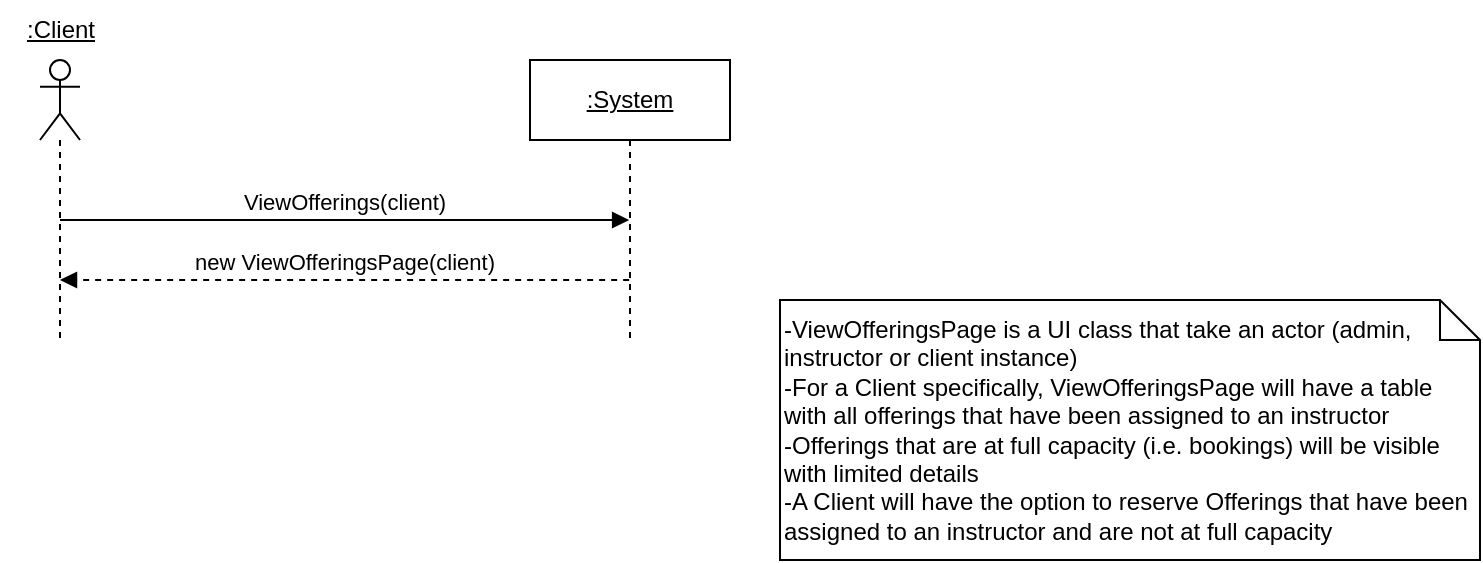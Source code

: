<mxfile version="24.8.0">
  <diagram name="Page-1" id="2YBvvXClWsGukQMizWep">
    <mxGraphModel dx="989" dy="514" grid="1" gridSize="10" guides="1" tooltips="1" connect="1" arrows="1" fold="1" page="1" pageScale="1" pageWidth="850" pageHeight="1100" math="0" shadow="0">
      <root>
        <mxCell id="0" />
        <mxCell id="1" parent="0" />
        <mxCell id="QT0idfkxXLzTyoDSYEQH-2" value="" style="shape=umlLifeline;perimeter=lifelinePerimeter;whiteSpace=wrap;html=1;container=1;dropTarget=0;collapsible=0;recursiveResize=0;outlineConnect=0;portConstraint=eastwest;newEdgeStyle={&quot;curved&quot;:0,&quot;rounded&quot;:0};participant=umlActor;" parent="1" vertex="1">
          <mxGeometry x="80" y="50" width="20" height="140" as="geometry" />
        </mxCell>
        <mxCell id="QT0idfkxXLzTyoDSYEQH-3" value="&lt;u&gt;:Client&lt;/u&gt;" style="text;html=1;align=center;verticalAlign=middle;resizable=0;points=[];autosize=1;strokeColor=none;fillColor=none;" parent="1" vertex="1">
          <mxGeometry x="60" y="20" width="60" height="30" as="geometry" />
        </mxCell>
        <mxCell id="QT0idfkxXLzTyoDSYEQH-4" value="&lt;u&gt;:System&lt;/u&gt;" style="shape=umlLifeline;perimeter=lifelinePerimeter;whiteSpace=wrap;html=1;container=1;dropTarget=0;collapsible=0;recursiveResize=0;outlineConnect=0;portConstraint=eastwest;newEdgeStyle={&quot;curved&quot;:0,&quot;rounded&quot;:0};" parent="1" vertex="1">
          <mxGeometry x="325" y="50" width="100" height="140" as="geometry" />
        </mxCell>
        <mxCell id="QT0idfkxXLzTyoDSYEQH-15" value="ViewOfferings(client)" style="html=1;verticalAlign=bottom;endArrow=block;edgeStyle=elbowEdgeStyle;elbow=vertical;curved=0;rounded=0;" parent="1" edge="1">
          <mxGeometry relative="1" as="geometry">
            <mxPoint x="89.999" y="130" as="sourcePoint" />
            <Array as="points">
              <mxPoint x="180.07" y="130" />
            </Array>
            <mxPoint x="374.57" y="130" as="targetPoint" />
            <mxPoint as="offset" />
          </mxGeometry>
        </mxCell>
        <mxCell id="QT0idfkxXLzTyoDSYEQH-17" value="new ViewOfferingsPage(client)" style="html=1;verticalAlign=bottom;endArrow=block;edgeStyle=elbowEdgeStyle;elbow=vertical;curved=0;rounded=0;dashed=1;" parent="1" edge="1">
          <mxGeometry x="0.0" relative="1" as="geometry">
            <mxPoint x="374.57" y="160" as="sourcePoint" />
            <Array as="points">
              <mxPoint x="180.07" y="160" />
            </Array>
            <mxPoint x="89.999" y="160" as="targetPoint" />
            <mxPoint as="offset" />
          </mxGeometry>
        </mxCell>
        <mxCell id="wPXZ8VNcLeqiLXzsY5N9-1" value="&lt;div&gt;-ViewOfferingsPage is a UI class that take an actor (admin, instructor or client instance)&lt;br&gt;&lt;/div&gt;&lt;div&gt;-For a Client specifically, ViewOfferingsPage will have a table with all offerings that have been assigned to an instructor&lt;/div&gt;&lt;div&gt;-Offerings that are at full capacity (i.e. bookings) will be visible with limited details&lt;/div&gt;&lt;div&gt;-A Client will have the option to reserve Offerings that have been assigned to an instructor and are not at full capacity&lt;/div&gt;" style="shape=note;size=20;whiteSpace=wrap;html=1;align=left;" parent="1" vertex="1">
          <mxGeometry x="450" y="170" width="350" height="130" as="geometry" />
        </mxCell>
      </root>
    </mxGraphModel>
  </diagram>
</mxfile>
